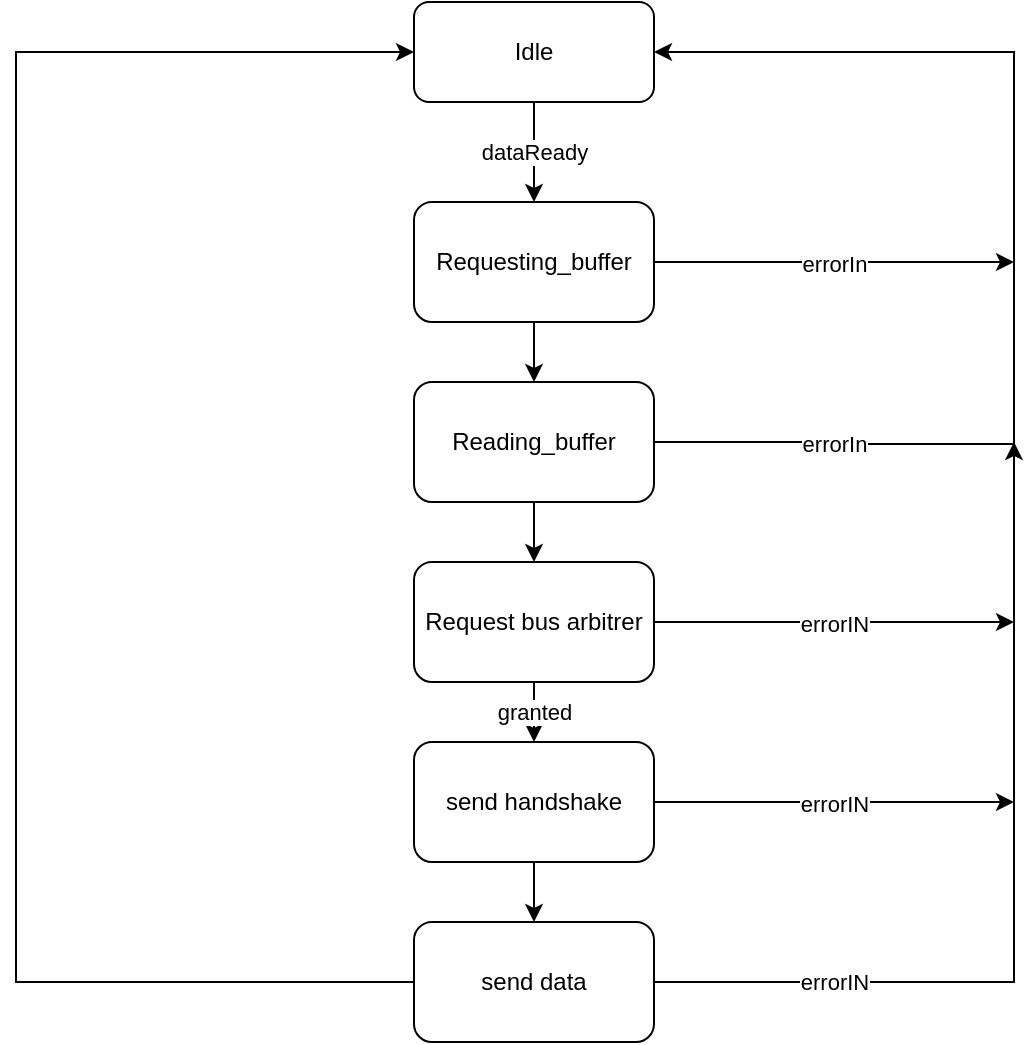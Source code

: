 <mxfile version="26.2.8">
  <diagram name="Page-1" id="W04zyf1lPujCVIqNp2oY">
    <mxGraphModel dx="1303" dy="627" grid="1" gridSize="10" guides="1" tooltips="1" connect="1" arrows="1" fold="1" page="1" pageScale="1" pageWidth="827" pageHeight="1169" math="0" shadow="0">
      <root>
        <mxCell id="0" />
        <mxCell id="1" parent="0" />
        <mxCell id="eEwVYgS2m5M2uQdrPHw_-7" value="dataReady" style="edgeStyle=orthogonalEdgeStyle;rounded=0;orthogonalLoop=1;jettySize=auto;html=1;entryX=0.5;entryY=0;entryDx=0;entryDy=0;" edge="1" parent="1" source="eEwVYgS2m5M2uQdrPHw_-1" target="eEwVYgS2m5M2uQdrPHw_-2">
          <mxGeometry relative="1" as="geometry">
            <Array as="points">
              <mxPoint x="390" y="150" />
              <mxPoint x="390" y="150" />
            </Array>
          </mxGeometry>
        </mxCell>
        <mxCell id="eEwVYgS2m5M2uQdrPHw_-1" value="Idle" style="rounded=1;whiteSpace=wrap;html=1;" vertex="1" parent="1">
          <mxGeometry x="330" y="80" width="120" height="50" as="geometry" />
        </mxCell>
        <mxCell id="eEwVYgS2m5M2uQdrPHw_-8" style="edgeStyle=orthogonalEdgeStyle;rounded=0;orthogonalLoop=1;jettySize=auto;html=1;" edge="1" parent="1" source="eEwVYgS2m5M2uQdrPHw_-2" target="eEwVYgS2m5M2uQdrPHw_-3">
          <mxGeometry relative="1" as="geometry" />
        </mxCell>
        <mxCell id="eEwVYgS2m5M2uQdrPHw_-17" value="errorIn" style="edgeStyle=orthogonalEdgeStyle;rounded=0;orthogonalLoop=1;jettySize=auto;html=1;" edge="1" parent="1" source="eEwVYgS2m5M2uQdrPHw_-2">
          <mxGeometry relative="1" as="geometry">
            <mxPoint x="630" y="210" as="targetPoint" />
          </mxGeometry>
        </mxCell>
        <mxCell id="eEwVYgS2m5M2uQdrPHw_-2" value="Requesting_buffer" style="rounded=1;whiteSpace=wrap;html=1;" vertex="1" parent="1">
          <mxGeometry x="330" y="180" width="120" height="60" as="geometry" />
        </mxCell>
        <mxCell id="eEwVYgS2m5M2uQdrPHw_-9" style="edgeStyle=orthogonalEdgeStyle;rounded=0;orthogonalLoop=1;jettySize=auto;html=1;" edge="1" parent="1" source="eEwVYgS2m5M2uQdrPHw_-3" target="eEwVYgS2m5M2uQdrPHw_-4">
          <mxGeometry relative="1" as="geometry" />
        </mxCell>
        <mxCell id="eEwVYgS2m5M2uQdrPHw_-16" value="errorIn" style="edgeStyle=orthogonalEdgeStyle;rounded=0;orthogonalLoop=1;jettySize=auto;html=1;" edge="1" parent="1" source="eEwVYgS2m5M2uQdrPHw_-3">
          <mxGeometry relative="1" as="geometry">
            <mxPoint x="630" y="300" as="targetPoint" />
            <Array as="points">
              <mxPoint x="540" y="300" />
              <mxPoint x="540" y="301" />
            </Array>
          </mxGeometry>
        </mxCell>
        <mxCell id="eEwVYgS2m5M2uQdrPHw_-3" value="Reading_buffer" style="rounded=1;whiteSpace=wrap;html=1;" vertex="1" parent="1">
          <mxGeometry x="330" y="270" width="120" height="60" as="geometry" />
        </mxCell>
        <mxCell id="eEwVYgS2m5M2uQdrPHw_-10" value="granted" style="edgeStyle=orthogonalEdgeStyle;rounded=0;orthogonalLoop=1;jettySize=auto;html=1;" edge="1" parent="1" source="eEwVYgS2m5M2uQdrPHw_-4" target="eEwVYgS2m5M2uQdrPHw_-5">
          <mxGeometry relative="1" as="geometry" />
        </mxCell>
        <mxCell id="eEwVYgS2m5M2uQdrPHw_-15" value="errorIN" style="edgeStyle=orthogonalEdgeStyle;rounded=0;orthogonalLoop=1;jettySize=auto;html=1;" edge="1" parent="1" source="eEwVYgS2m5M2uQdrPHw_-4">
          <mxGeometry relative="1" as="geometry">
            <mxPoint x="630" y="390" as="targetPoint" />
          </mxGeometry>
        </mxCell>
        <mxCell id="eEwVYgS2m5M2uQdrPHw_-4" value="Request bus arbitrer" style="rounded=1;whiteSpace=wrap;html=1;" vertex="1" parent="1">
          <mxGeometry x="330" y="360" width="120" height="60" as="geometry" />
        </mxCell>
        <mxCell id="eEwVYgS2m5M2uQdrPHw_-11" style="edgeStyle=orthogonalEdgeStyle;rounded=0;orthogonalLoop=1;jettySize=auto;html=1;" edge="1" parent="1" source="eEwVYgS2m5M2uQdrPHw_-5" target="eEwVYgS2m5M2uQdrPHw_-6">
          <mxGeometry relative="1" as="geometry" />
        </mxCell>
        <mxCell id="eEwVYgS2m5M2uQdrPHw_-14" value="errorIN" style="edgeStyle=orthogonalEdgeStyle;rounded=0;orthogonalLoop=1;jettySize=auto;html=1;strokeColor=default;" edge="1" parent="1" source="eEwVYgS2m5M2uQdrPHw_-5">
          <mxGeometry relative="1" as="geometry">
            <mxPoint x="630" y="480" as="targetPoint" />
          </mxGeometry>
        </mxCell>
        <mxCell id="eEwVYgS2m5M2uQdrPHw_-5" value="send handshake" style="rounded=1;whiteSpace=wrap;html=1;" vertex="1" parent="1">
          <mxGeometry x="330" y="450" width="120" height="60" as="geometry" />
        </mxCell>
        <mxCell id="eEwVYgS2m5M2uQdrPHw_-12" style="edgeStyle=orthogonalEdgeStyle;rounded=0;orthogonalLoop=1;jettySize=auto;html=1;entryX=0;entryY=0.5;entryDx=0;entryDy=0;" edge="1" parent="1" source="eEwVYgS2m5M2uQdrPHw_-6" target="eEwVYgS2m5M2uQdrPHw_-1">
          <mxGeometry relative="1" as="geometry">
            <mxPoint x="130" y="110" as="targetPoint" />
            <Array as="points">
              <mxPoint x="131" y="570" />
              <mxPoint x="131" y="105" />
            </Array>
          </mxGeometry>
        </mxCell>
        <mxCell id="eEwVYgS2m5M2uQdrPHw_-13" value="errorIN" style="edgeStyle=orthogonalEdgeStyle;rounded=0;orthogonalLoop=1;jettySize=auto;html=1;entryX=1;entryY=0.5;entryDx=0;entryDy=0;" edge="1" parent="1" source="eEwVYgS2m5M2uQdrPHw_-6" target="eEwVYgS2m5M2uQdrPHw_-1">
          <mxGeometry x="-0.782" relative="1" as="geometry">
            <mxPoint x="640" y="110" as="targetPoint" />
            <Array as="points">
              <mxPoint x="630" y="570" />
              <mxPoint x="630" y="105" />
            </Array>
            <mxPoint as="offset" />
          </mxGeometry>
        </mxCell>
        <mxCell id="eEwVYgS2m5M2uQdrPHw_-6" value="send data" style="rounded=1;whiteSpace=wrap;html=1;" vertex="1" parent="1">
          <mxGeometry x="330" y="540" width="120" height="60" as="geometry" />
        </mxCell>
      </root>
    </mxGraphModel>
  </diagram>
</mxfile>
